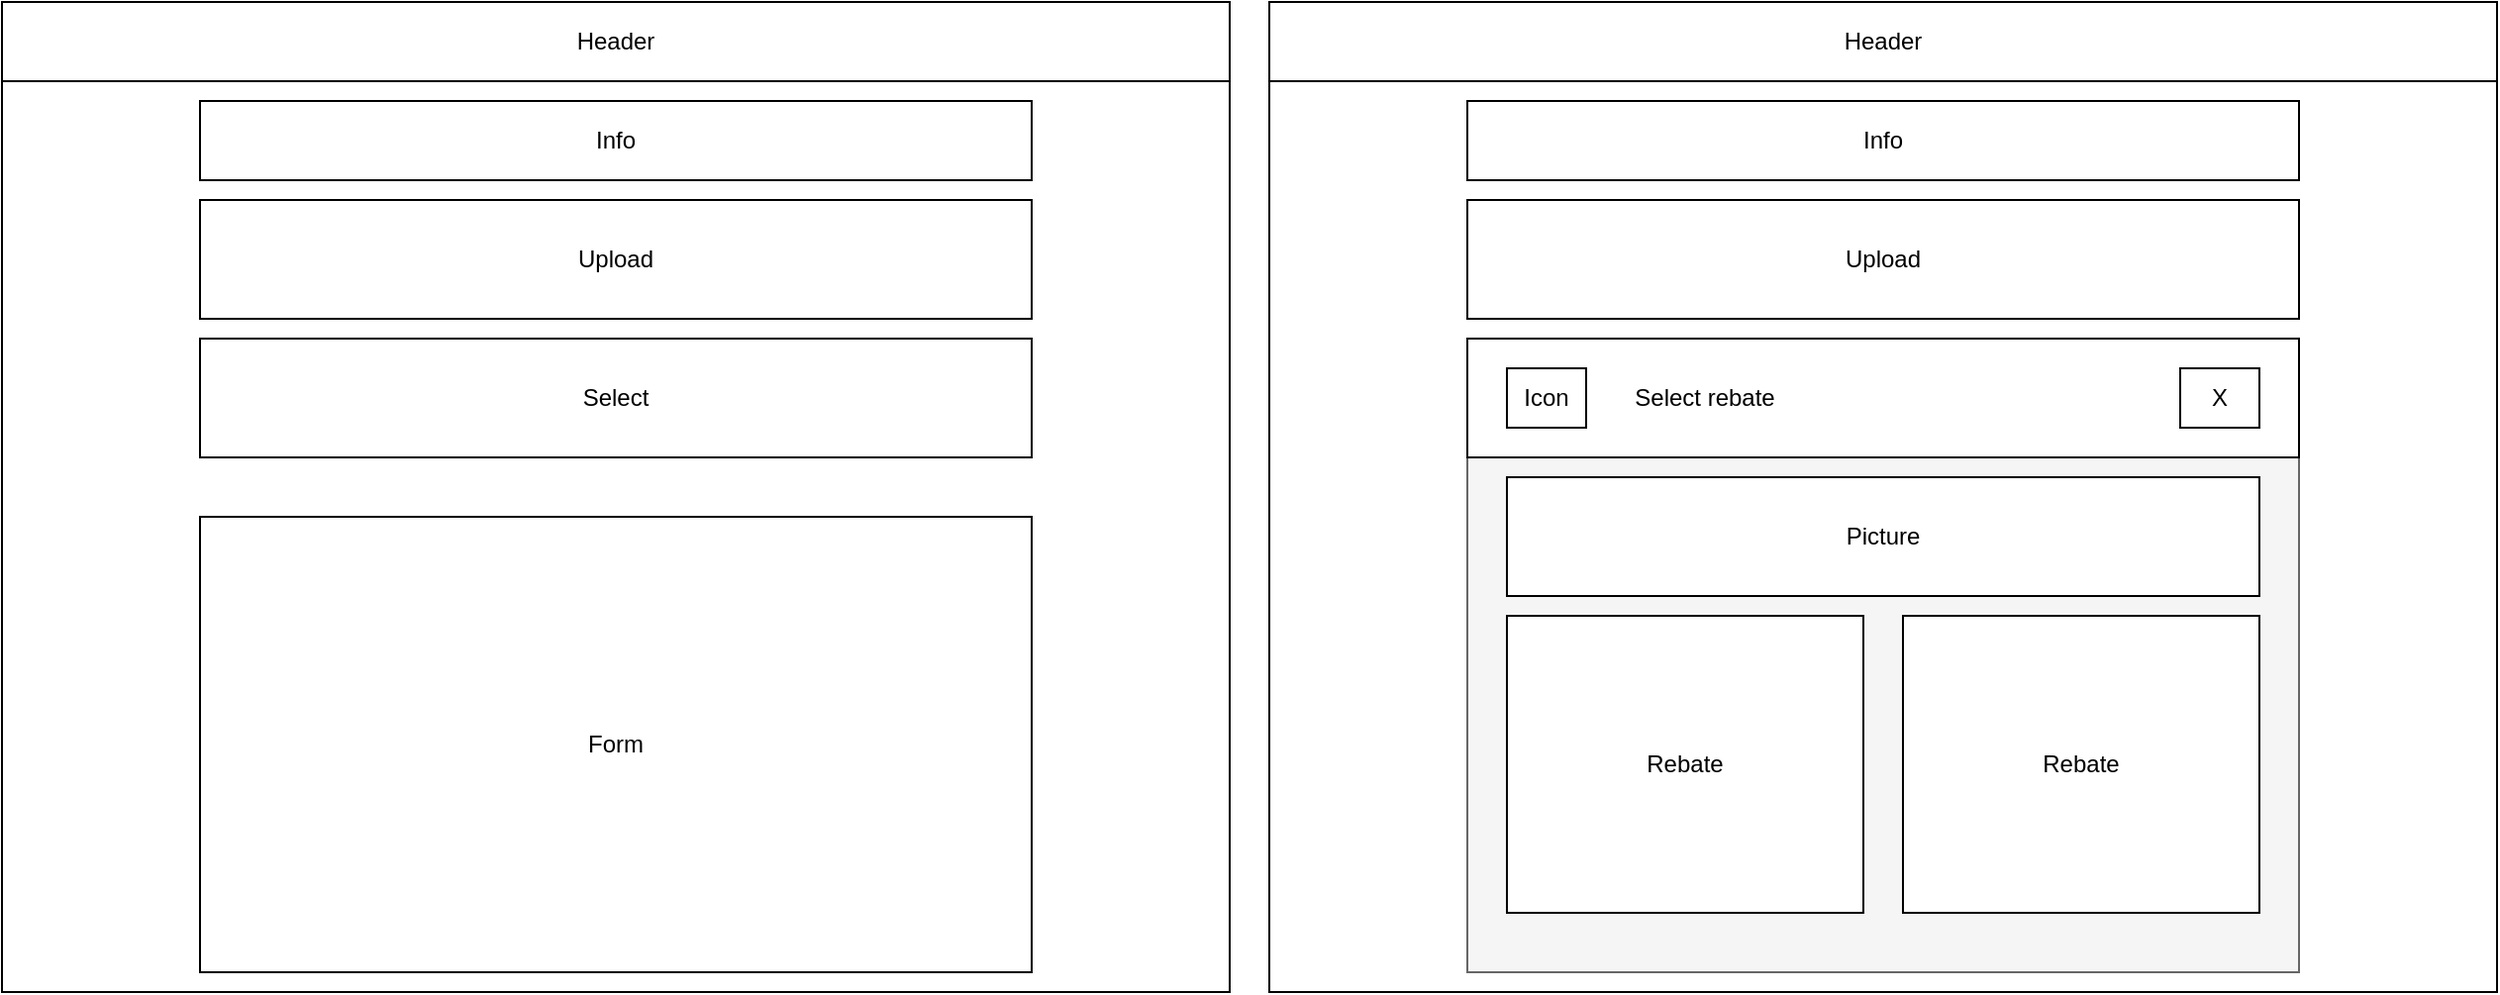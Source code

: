 <mxfile version="17.2.2" type="device"><diagram id="Z3sDomxyo_Fl2rrdbeJq" name="Page-1"><mxGraphModel dx="633" dy="382" grid="1" gridSize="10" guides="1" tooltips="1" connect="1" arrows="1" fold="1" page="0" pageScale="1" pageWidth="827" pageHeight="1169" math="0" shadow="0"><root><mxCell id="0"/><mxCell id="1" parent="0"/><mxCell id="UanLrbvPnAEi_drH1Cqj-1" value="" style="rounded=0;whiteSpace=wrap;html=1;" vertex="1" parent="1"><mxGeometry x="90" y="50" width="620" height="500" as="geometry"/></mxCell><mxCell id="UanLrbvPnAEi_drH1Cqj-2" value="Header" style="rounded=0;whiteSpace=wrap;html=1;" vertex="1" parent="1"><mxGeometry x="90" y="50" width="620" height="40" as="geometry"/></mxCell><mxCell id="UanLrbvPnAEi_drH1Cqj-3" value="Info" style="rounded=0;whiteSpace=wrap;html=1;" vertex="1" parent="1"><mxGeometry x="190" y="100" width="420" height="40" as="geometry"/></mxCell><mxCell id="UanLrbvPnAEi_drH1Cqj-4" value="Upload" style="rounded=0;whiteSpace=wrap;html=1;" vertex="1" parent="1"><mxGeometry x="190" y="150" width="420" height="60" as="geometry"/></mxCell><mxCell id="UanLrbvPnAEi_drH1Cqj-5" value="Select" style="rounded=0;whiteSpace=wrap;html=1;" vertex="1" parent="1"><mxGeometry x="190" y="220" width="420" height="60" as="geometry"/></mxCell><mxCell id="UanLrbvPnAEi_drH1Cqj-6" value="Form" style="rounded=0;whiteSpace=wrap;html=1;" vertex="1" parent="1"><mxGeometry x="190" y="310" width="420" height="230" as="geometry"/></mxCell><mxCell id="UanLrbvPnAEi_drH1Cqj-7" value="" style="rounded=0;whiteSpace=wrap;html=1;" vertex="1" parent="1"><mxGeometry x="730" y="50" width="620" height="500" as="geometry"/></mxCell><mxCell id="UanLrbvPnAEi_drH1Cqj-8" value="Header" style="rounded=0;whiteSpace=wrap;html=1;" vertex="1" parent="1"><mxGeometry x="730" y="50" width="620" height="40" as="geometry"/></mxCell><mxCell id="UanLrbvPnAEi_drH1Cqj-9" value="Info" style="rounded=0;whiteSpace=wrap;html=1;" vertex="1" parent="1"><mxGeometry x="830" y="100" width="420" height="40" as="geometry"/></mxCell><mxCell id="UanLrbvPnAEi_drH1Cqj-10" value="Upload" style="rounded=0;whiteSpace=wrap;html=1;" vertex="1" parent="1"><mxGeometry x="830" y="150" width="420" height="60" as="geometry"/></mxCell><mxCell id="UanLrbvPnAEi_drH1Cqj-11" value="" style="rounded=0;whiteSpace=wrap;html=1;labelBackgroundColor=#E6E6E6;fillColor=#f5f5f5;fontColor=#333333;strokeColor=#666666;" vertex="1" parent="1"><mxGeometry x="830" y="220" width="420" height="320" as="geometry"/></mxCell><mxCell id="UanLrbvPnAEi_drH1Cqj-17" value="" style="rounded=0;whiteSpace=wrap;html=1;fontSize=12;labelBackgroundColor=default;" vertex="1" parent="1"><mxGeometry x="830" y="220" width="420" height="60" as="geometry"/></mxCell><mxCell id="UanLrbvPnAEi_drH1Cqj-13" value="Icon" style="rounded=0;whiteSpace=wrap;html=1;" vertex="1" parent="1"><mxGeometry x="850" y="235" width="40" height="30" as="geometry"/></mxCell><mxCell id="UanLrbvPnAEi_drH1Cqj-14" value="Select rebate" style="text;html=1;strokeColor=none;fillColor=none;align=center;verticalAlign=middle;whiteSpace=wrap;rounded=0;" vertex="1" parent="1"><mxGeometry x="900" y="235" width="100" height="30" as="geometry"/></mxCell><mxCell id="UanLrbvPnAEi_drH1Cqj-16" value="X" style="rounded=0;whiteSpace=wrap;html=1;" vertex="1" parent="1"><mxGeometry x="1190" y="235" width="40" height="30" as="geometry"/></mxCell><mxCell id="UanLrbvPnAEi_drH1Cqj-18" value="Picture" style="rounded=0;whiteSpace=wrap;html=1;labelBackgroundColor=none;fontSize=12;" vertex="1" parent="1"><mxGeometry x="850" y="290" width="380" height="60" as="geometry"/></mxCell><mxCell id="UanLrbvPnAEi_drH1Cqj-19" value="Rebate" style="rounded=0;whiteSpace=wrap;html=1;labelBackgroundColor=none;fontSize=12;" vertex="1" parent="1"><mxGeometry x="850" y="360" width="180" height="150" as="geometry"/></mxCell><mxCell id="UanLrbvPnAEi_drH1Cqj-21" value="Rebate" style="rounded=0;whiteSpace=wrap;html=1;labelBackgroundColor=none;fontSize=12;" vertex="1" parent="1"><mxGeometry x="1050" y="360" width="180" height="150" as="geometry"/></mxCell></root></mxGraphModel></diagram></mxfile>